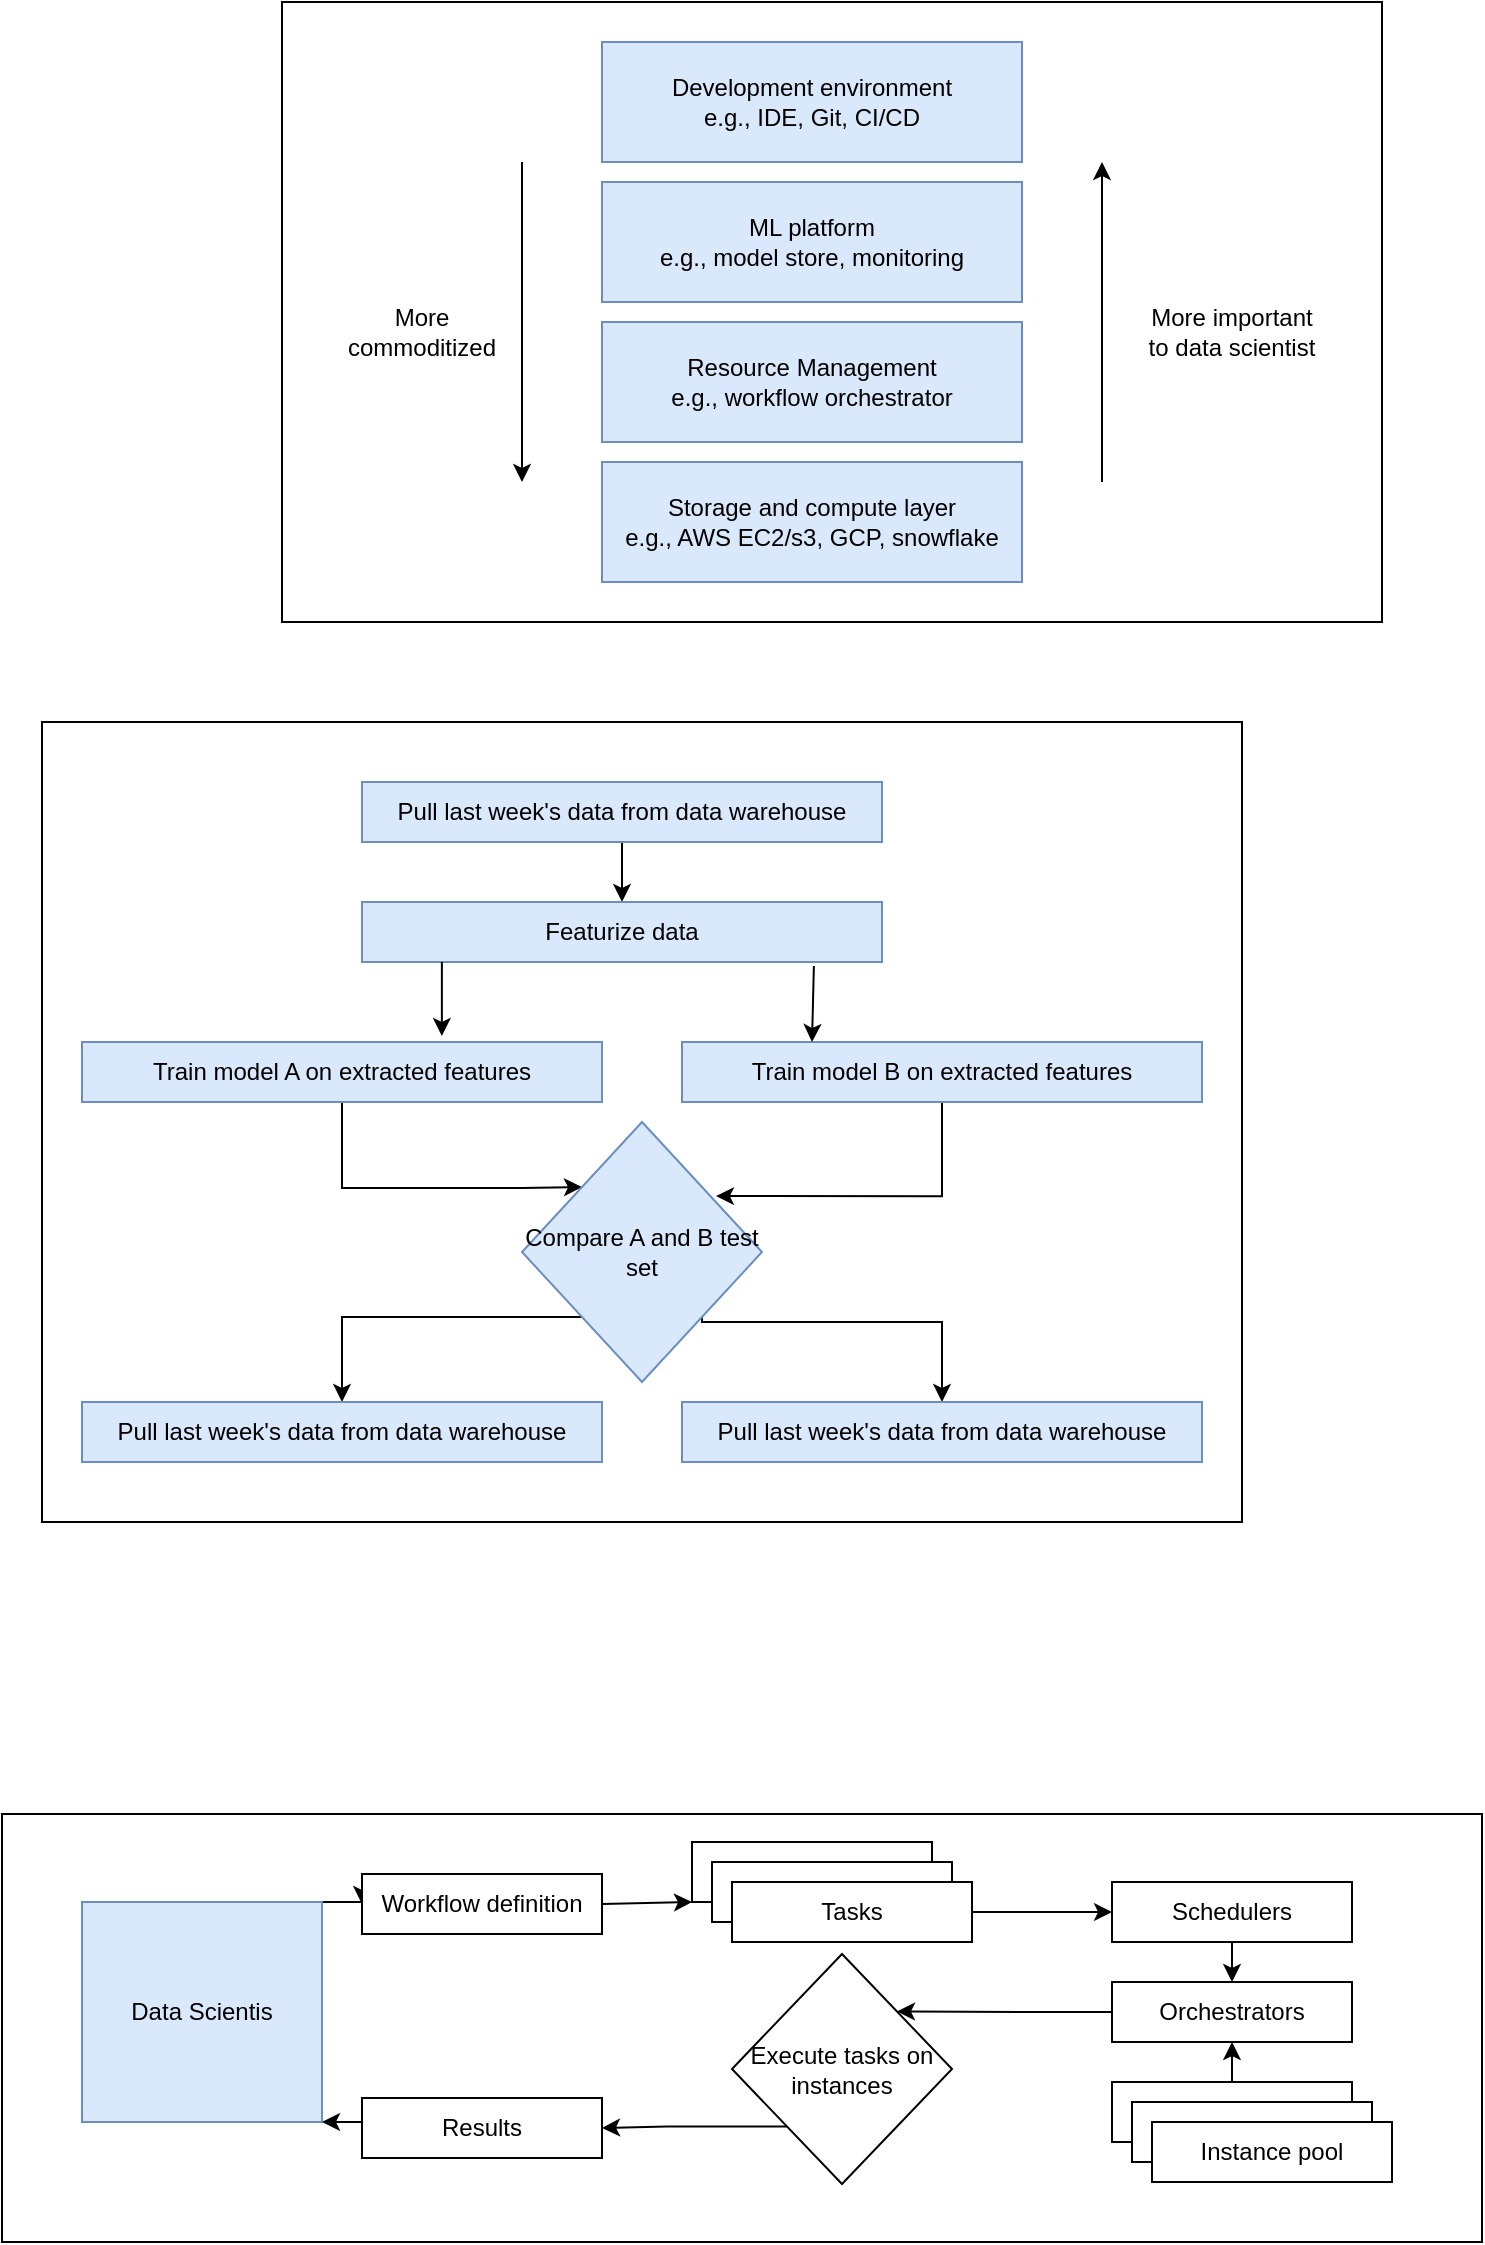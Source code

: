 <mxfile version="21.0.6" type="github">
  <diagram name="Page-1" id="kTUMGS3Ad_0SVGwf9lWE">
    <mxGraphModel dx="1434" dy="796" grid="1" gridSize="10" guides="1" tooltips="1" connect="1" arrows="1" fold="1" page="1" pageScale="1" pageWidth="850" pageHeight="1100" math="0" shadow="0">
      <root>
        <mxCell id="0" />
        <mxCell id="1" parent="0" />
        <mxCell id="pnt_n_mxFb-sLE3t90gV-60" value="" style="rounded=0;whiteSpace=wrap;html=1;" vertex="1" parent="1">
          <mxGeometry x="60" y="1266" width="740" height="214" as="geometry" />
        </mxCell>
        <mxCell id="pnt_n_mxFb-sLE3t90gV-26" value="" style="rounded=0;whiteSpace=wrap;html=1;" vertex="1" parent="1">
          <mxGeometry x="80" y="720" width="600" height="400" as="geometry" />
        </mxCell>
        <mxCell id="pnt_n_mxFb-sLE3t90gV-11" value="" style="rounded=0;whiteSpace=wrap;html=1;" vertex="1" parent="1">
          <mxGeometry x="200" y="360" width="550" height="310" as="geometry" />
        </mxCell>
        <mxCell id="pnt_n_mxFb-sLE3t90gV-1" value="Development environment&lt;br&gt;e.g., IDE, Git, CI/CD" style="rounded=0;whiteSpace=wrap;html=1;fillColor=#dae8fc;strokeColor=#6c8ebf;" vertex="1" parent="1">
          <mxGeometry x="360" y="380" width="210" height="60" as="geometry" />
        </mxCell>
        <mxCell id="pnt_n_mxFb-sLE3t90gV-2" value="ML platform&lt;br&gt;e.g., model store, monitoring" style="rounded=0;whiteSpace=wrap;html=1;fillColor=#dae8fc;strokeColor=#6c8ebf;" vertex="1" parent="1">
          <mxGeometry x="360" y="450" width="210" height="60" as="geometry" />
        </mxCell>
        <mxCell id="pnt_n_mxFb-sLE3t90gV-3" value="Resource Management&lt;br&gt;e.g., workflow orchestrator" style="rounded=0;whiteSpace=wrap;html=1;fillColor=#dae8fc;strokeColor=#6c8ebf;" vertex="1" parent="1">
          <mxGeometry x="360" y="520" width="210" height="60" as="geometry" />
        </mxCell>
        <mxCell id="pnt_n_mxFb-sLE3t90gV-4" value="Storage and compute layer&lt;br&gt;e.g., AWS EC2/s3, GCP, snowflake" style="rounded=0;whiteSpace=wrap;html=1;fillColor=#dae8fc;strokeColor=#6c8ebf;" vertex="1" parent="1">
          <mxGeometry x="360" y="590" width="210" height="60" as="geometry" />
        </mxCell>
        <mxCell id="pnt_n_mxFb-sLE3t90gV-7" value="" style="endArrow=classic;html=1;rounded=0;" edge="1" parent="1">
          <mxGeometry width="50" height="50" relative="1" as="geometry">
            <mxPoint x="320" y="440" as="sourcePoint" />
            <mxPoint x="320" y="600" as="targetPoint" />
          </mxGeometry>
        </mxCell>
        <mxCell id="pnt_n_mxFb-sLE3t90gV-8" value="" style="endArrow=classic;html=1;rounded=0;" edge="1" parent="1">
          <mxGeometry width="50" height="50" relative="1" as="geometry">
            <mxPoint x="610" y="600" as="sourcePoint" />
            <mxPoint x="610" y="440" as="targetPoint" />
          </mxGeometry>
        </mxCell>
        <mxCell id="pnt_n_mxFb-sLE3t90gV-9" value="More commoditized" style="text;html=1;strokeColor=none;fillColor=none;align=center;verticalAlign=middle;whiteSpace=wrap;rounded=0;" vertex="1" parent="1">
          <mxGeometry x="240" y="510" width="60" height="30" as="geometry" />
        </mxCell>
        <mxCell id="pnt_n_mxFb-sLE3t90gV-10" value="More important to data scientist" style="text;html=1;strokeColor=none;fillColor=none;align=center;verticalAlign=middle;whiteSpace=wrap;rounded=0;" vertex="1" parent="1">
          <mxGeometry x="630" y="510" width="90" height="30" as="geometry" />
        </mxCell>
        <mxCell id="pnt_n_mxFb-sLE3t90gV-19" style="edgeStyle=orthogonalEdgeStyle;rounded=0;orthogonalLoop=1;jettySize=auto;html=1;" edge="1" parent="1" source="pnt_n_mxFb-sLE3t90gV-12" target="pnt_n_mxFb-sLE3t90gV-13">
          <mxGeometry relative="1" as="geometry" />
        </mxCell>
        <mxCell id="pnt_n_mxFb-sLE3t90gV-12" value="Pull last week&#39;s data from data warehouse" style="rounded=0;whiteSpace=wrap;html=1;fillColor=#dae8fc;strokeColor=#6c8ebf;" vertex="1" parent="1">
          <mxGeometry x="240" y="750" width="260" height="30" as="geometry" />
        </mxCell>
        <mxCell id="pnt_n_mxFb-sLE3t90gV-13" value="Featurize data" style="rounded=0;whiteSpace=wrap;html=1;fillColor=#dae8fc;strokeColor=#6c8ebf;" vertex="1" parent="1">
          <mxGeometry x="240" y="810" width="260" height="30" as="geometry" />
        </mxCell>
        <mxCell id="pnt_n_mxFb-sLE3t90gV-22" style="edgeStyle=orthogonalEdgeStyle;rounded=0;orthogonalLoop=1;jettySize=auto;html=1;entryX=0;entryY=0;entryDx=0;entryDy=0;" edge="1" parent="1" source="pnt_n_mxFb-sLE3t90gV-14" target="pnt_n_mxFb-sLE3t90gV-16">
          <mxGeometry relative="1" as="geometry">
            <Array as="points">
              <mxPoint x="230" y="953" />
              <mxPoint x="320" y="953" />
            </Array>
          </mxGeometry>
        </mxCell>
        <mxCell id="pnt_n_mxFb-sLE3t90gV-14" value="Train model A on extracted features" style="rounded=0;whiteSpace=wrap;html=1;fillColor=#dae8fc;strokeColor=#6c8ebf;" vertex="1" parent="1">
          <mxGeometry x="100" y="880" width="260" height="30" as="geometry" />
        </mxCell>
        <mxCell id="pnt_n_mxFb-sLE3t90gV-23" style="edgeStyle=orthogonalEdgeStyle;rounded=0;orthogonalLoop=1;jettySize=auto;html=1;entryX=0.808;entryY=0.285;entryDx=0;entryDy=0;entryPerimeter=0;" edge="1" parent="1" source="pnt_n_mxFb-sLE3t90gV-15" target="pnt_n_mxFb-sLE3t90gV-16">
          <mxGeometry relative="1" as="geometry">
            <Array as="points">
              <mxPoint x="530" y="957" />
            </Array>
          </mxGeometry>
        </mxCell>
        <mxCell id="pnt_n_mxFb-sLE3t90gV-15" value="Train model B on extracted features" style="rounded=0;whiteSpace=wrap;html=1;fillColor=#dae8fc;strokeColor=#6c8ebf;" vertex="1" parent="1">
          <mxGeometry x="400" y="880" width="260" height="30" as="geometry" />
        </mxCell>
        <mxCell id="pnt_n_mxFb-sLE3t90gV-24" style="edgeStyle=orthogonalEdgeStyle;rounded=0;orthogonalLoop=1;jettySize=auto;html=1;exitX=0;exitY=1;exitDx=0;exitDy=0;" edge="1" parent="1" source="pnt_n_mxFb-sLE3t90gV-16" target="pnt_n_mxFb-sLE3t90gV-17">
          <mxGeometry relative="1" as="geometry">
            <Array as="points">
              <mxPoint x="230" y="1018" />
            </Array>
          </mxGeometry>
        </mxCell>
        <mxCell id="pnt_n_mxFb-sLE3t90gV-25" style="edgeStyle=orthogonalEdgeStyle;rounded=0;orthogonalLoop=1;jettySize=auto;html=1;exitX=1;exitY=1;exitDx=0;exitDy=0;entryX=0.5;entryY=0;entryDx=0;entryDy=0;" edge="1" parent="1" source="pnt_n_mxFb-sLE3t90gV-16" target="pnt_n_mxFb-sLE3t90gV-18">
          <mxGeometry relative="1" as="geometry">
            <Array as="points">
              <mxPoint x="410" y="1020" />
              <mxPoint x="530" y="1020" />
            </Array>
          </mxGeometry>
        </mxCell>
        <mxCell id="pnt_n_mxFb-sLE3t90gV-16" value="Compare A and B test set" style="rhombus;whiteSpace=wrap;html=1;fillColor=#dae8fc;strokeColor=#6c8ebf;" vertex="1" parent="1">
          <mxGeometry x="320" y="920" width="120" height="130" as="geometry" />
        </mxCell>
        <mxCell id="pnt_n_mxFb-sLE3t90gV-17" value="Pull last week&#39;s data from data warehouse" style="rounded=0;whiteSpace=wrap;html=1;fillColor=#dae8fc;strokeColor=#6c8ebf;" vertex="1" parent="1">
          <mxGeometry x="100" y="1060" width="260" height="30" as="geometry" />
        </mxCell>
        <mxCell id="pnt_n_mxFb-sLE3t90gV-18" value="Pull last week&#39;s data from data warehouse" style="rounded=0;whiteSpace=wrap;html=1;fillColor=#dae8fc;strokeColor=#6c8ebf;" vertex="1" parent="1">
          <mxGeometry x="400" y="1060" width="260" height="30" as="geometry" />
        </mxCell>
        <mxCell id="pnt_n_mxFb-sLE3t90gV-20" value="" style="endArrow=classic;html=1;rounded=0;exitX=0.169;exitY=1;exitDx=0;exitDy=0;exitPerimeter=0;entryX=0.692;entryY=-0.1;entryDx=0;entryDy=0;entryPerimeter=0;" edge="1" parent="1" target="pnt_n_mxFb-sLE3t90gV-14">
          <mxGeometry width="50" height="50" relative="1" as="geometry">
            <mxPoint x="279.94" y="840" as="sourcePoint" />
            <mxPoint x="281.12" y="880" as="targetPoint" />
          </mxGeometry>
        </mxCell>
        <mxCell id="pnt_n_mxFb-sLE3t90gV-21" value="" style="endArrow=classic;html=1;rounded=0;exitX=0.869;exitY=1.067;exitDx=0;exitDy=0;exitPerimeter=0;entryX=0.25;entryY=0;entryDx=0;entryDy=0;" edge="1" parent="1" source="pnt_n_mxFb-sLE3t90gV-13" target="pnt_n_mxFb-sLE3t90gV-15">
          <mxGeometry width="50" height="50" relative="1" as="geometry">
            <mxPoint x="289.94" y="850" as="sourcePoint" />
            <mxPoint x="290" y="887" as="targetPoint" />
          </mxGeometry>
        </mxCell>
        <mxCell id="pnt_n_mxFb-sLE3t90gV-30" style="edgeStyle=orthogonalEdgeStyle;rounded=0;orthogonalLoop=1;jettySize=auto;html=1;exitX=1;exitY=0;exitDx=0;exitDy=0;entryX=0;entryY=0.5;entryDx=0;entryDy=0;" edge="1" parent="1" source="pnt_n_mxFb-sLE3t90gV-27" target="pnt_n_mxFb-sLE3t90gV-28">
          <mxGeometry relative="1" as="geometry">
            <Array as="points">
              <mxPoint x="240" y="1310" />
            </Array>
          </mxGeometry>
        </mxCell>
        <mxCell id="pnt_n_mxFb-sLE3t90gV-27" value="Data Scientis" style="rounded=0;whiteSpace=wrap;html=1;fillColor=#dae8fc;strokeColor=#6c8ebf;" vertex="1" parent="1">
          <mxGeometry x="100" y="1310" width="120" height="110" as="geometry" />
        </mxCell>
        <mxCell id="pnt_n_mxFb-sLE3t90gV-28" value="Workflow definition" style="rounded=0;whiteSpace=wrap;html=1;" vertex="1" parent="1">
          <mxGeometry x="240" y="1296" width="120" height="30" as="geometry" />
        </mxCell>
        <mxCell id="pnt_n_mxFb-sLE3t90gV-29" value="" style="rounded=0;whiteSpace=wrap;html=1;" vertex="1" parent="1">
          <mxGeometry x="405" y="1280" width="120" height="30" as="geometry" />
        </mxCell>
        <mxCell id="pnt_n_mxFb-sLE3t90gV-31" value="" style="rounded=0;whiteSpace=wrap;html=1;" vertex="1" parent="1">
          <mxGeometry x="415" y="1290" width="120" height="30" as="geometry" />
        </mxCell>
        <mxCell id="pnt_n_mxFb-sLE3t90gV-52" style="edgeStyle=orthogonalEdgeStyle;rounded=0;orthogonalLoop=1;jettySize=auto;html=1;" edge="1" parent="1" source="pnt_n_mxFb-sLE3t90gV-32" target="pnt_n_mxFb-sLE3t90gV-33">
          <mxGeometry relative="1" as="geometry" />
        </mxCell>
        <mxCell id="pnt_n_mxFb-sLE3t90gV-32" value="Tasks" style="rounded=0;whiteSpace=wrap;html=1;" vertex="1" parent="1">
          <mxGeometry x="425" y="1300" width="120" height="30" as="geometry" />
        </mxCell>
        <mxCell id="pnt_n_mxFb-sLE3t90gV-53" style="edgeStyle=orthogonalEdgeStyle;rounded=0;orthogonalLoop=1;jettySize=auto;html=1;exitX=0.5;exitY=1;exitDx=0;exitDy=0;entryX=0.5;entryY=0;entryDx=0;entryDy=0;" edge="1" parent="1" source="pnt_n_mxFb-sLE3t90gV-33" target="pnt_n_mxFb-sLE3t90gV-34">
          <mxGeometry relative="1" as="geometry" />
        </mxCell>
        <mxCell id="pnt_n_mxFb-sLE3t90gV-33" value="Schedulers" style="rounded=0;whiteSpace=wrap;html=1;" vertex="1" parent="1">
          <mxGeometry x="615" y="1300" width="120" height="30" as="geometry" />
        </mxCell>
        <mxCell id="pnt_n_mxFb-sLE3t90gV-55" style="edgeStyle=orthogonalEdgeStyle;rounded=0;orthogonalLoop=1;jettySize=auto;html=1;entryX=1;entryY=0;entryDx=0;entryDy=0;" edge="1" parent="1" source="pnt_n_mxFb-sLE3t90gV-34" target="pnt_n_mxFb-sLE3t90gV-44">
          <mxGeometry relative="1" as="geometry" />
        </mxCell>
        <mxCell id="pnt_n_mxFb-sLE3t90gV-34" value="Orchestrators" style="rounded=0;whiteSpace=wrap;html=1;" vertex="1" parent="1">
          <mxGeometry x="615" y="1350" width="120" height="30" as="geometry" />
        </mxCell>
        <mxCell id="pnt_n_mxFb-sLE3t90gV-54" style="edgeStyle=orthogonalEdgeStyle;rounded=0;orthogonalLoop=1;jettySize=auto;html=1;exitX=0.5;exitY=0;exitDx=0;exitDy=0;entryX=0.5;entryY=1;entryDx=0;entryDy=0;" edge="1" parent="1" source="pnt_n_mxFb-sLE3t90gV-37" target="pnt_n_mxFb-sLE3t90gV-34">
          <mxGeometry relative="1" as="geometry" />
        </mxCell>
        <mxCell id="pnt_n_mxFb-sLE3t90gV-37" value="" style="rounded=0;whiteSpace=wrap;html=1;" vertex="1" parent="1">
          <mxGeometry x="615" y="1400" width="120" height="30" as="geometry" />
        </mxCell>
        <mxCell id="pnt_n_mxFb-sLE3t90gV-41" value="" style="rounded=0;whiteSpace=wrap;html=1;" vertex="1" parent="1">
          <mxGeometry x="625" y="1410" width="120" height="30" as="geometry" />
        </mxCell>
        <mxCell id="pnt_n_mxFb-sLE3t90gV-42" value="Instance pool" style="rounded=0;whiteSpace=wrap;html=1;" vertex="1" parent="1">
          <mxGeometry x="635" y="1420" width="120" height="30" as="geometry" />
        </mxCell>
        <mxCell id="pnt_n_mxFb-sLE3t90gV-56" style="edgeStyle=orthogonalEdgeStyle;rounded=0;orthogonalLoop=1;jettySize=auto;html=1;exitX=0;exitY=1;exitDx=0;exitDy=0;entryX=1;entryY=0.5;entryDx=0;entryDy=0;" edge="1" parent="1" source="pnt_n_mxFb-sLE3t90gV-44" target="pnt_n_mxFb-sLE3t90gV-45">
          <mxGeometry relative="1" as="geometry" />
        </mxCell>
        <mxCell id="pnt_n_mxFb-sLE3t90gV-44" value="Execute tasks on instances" style="rhombus;whiteSpace=wrap;html=1;" vertex="1" parent="1">
          <mxGeometry x="425" y="1336" width="110" height="115" as="geometry" />
        </mxCell>
        <mxCell id="pnt_n_mxFb-sLE3t90gV-45" value="Results" style="rounded=0;whiteSpace=wrap;html=1;" vertex="1" parent="1">
          <mxGeometry x="240" y="1408" width="120" height="30" as="geometry" />
        </mxCell>
        <mxCell id="pnt_n_mxFb-sLE3t90gV-51" value="" style="endArrow=classic;html=1;rounded=0;exitX=1;exitY=0.5;exitDx=0;exitDy=0;entryX=0;entryY=1;entryDx=0;entryDy=0;" edge="1" parent="1" source="pnt_n_mxFb-sLE3t90gV-28" target="pnt_n_mxFb-sLE3t90gV-29">
          <mxGeometry width="50" height="50" relative="1" as="geometry">
            <mxPoint x="400" y="1390" as="sourcePoint" />
            <mxPoint x="450" y="1340" as="targetPoint" />
          </mxGeometry>
        </mxCell>
        <mxCell id="pnt_n_mxFb-sLE3t90gV-59" value="" style="endArrow=classic;html=1;rounded=0;entryX=1;entryY=1;entryDx=0;entryDy=0;" edge="1" parent="1" target="pnt_n_mxFb-sLE3t90gV-27">
          <mxGeometry width="50" height="50" relative="1" as="geometry">
            <mxPoint x="240" y="1420" as="sourcePoint" />
            <mxPoint x="450" y="1340" as="targetPoint" />
          </mxGeometry>
        </mxCell>
      </root>
    </mxGraphModel>
  </diagram>
</mxfile>
